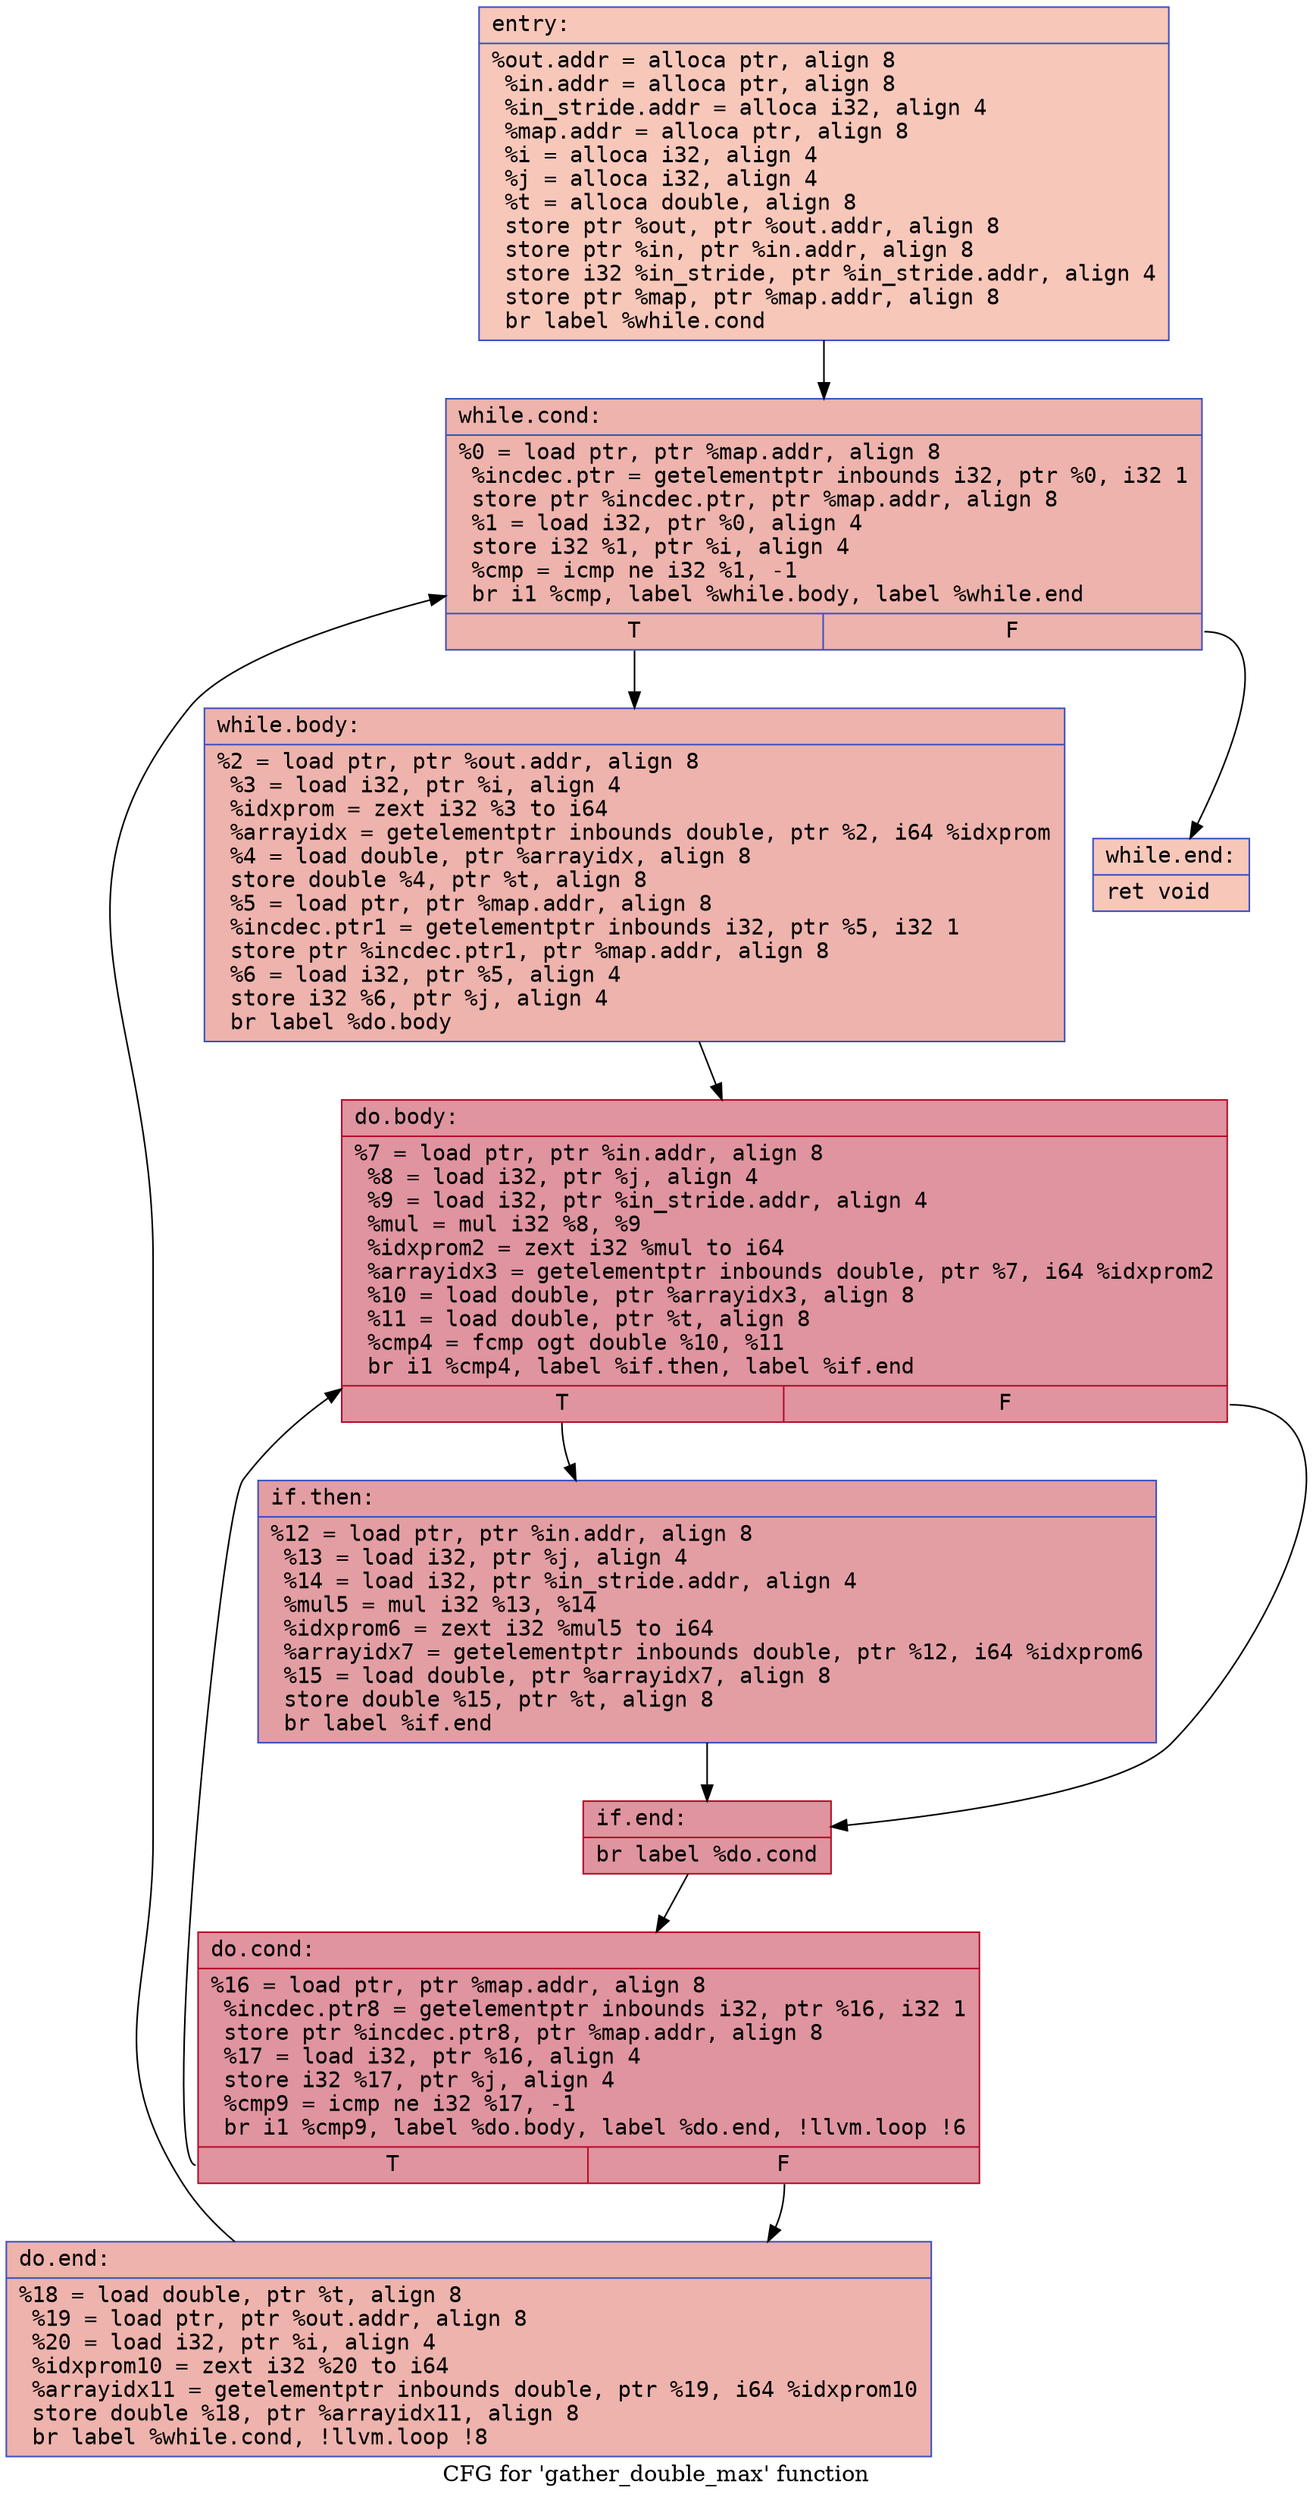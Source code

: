digraph "CFG for 'gather_double_max' function" {
	label="CFG for 'gather_double_max' function";

	Node0x55e011cb34a0 [shape=record,color="#3d50c3ff", style=filled, fillcolor="#ec7f6370" fontname="Courier",label="{entry:\l|  %out.addr = alloca ptr, align 8\l  %in.addr = alloca ptr, align 8\l  %in_stride.addr = alloca i32, align 4\l  %map.addr = alloca ptr, align 8\l  %i = alloca i32, align 4\l  %j = alloca i32, align 4\l  %t = alloca double, align 8\l  store ptr %out, ptr %out.addr, align 8\l  store ptr %in, ptr %in.addr, align 8\l  store i32 %in_stride, ptr %in_stride.addr, align 4\l  store ptr %map, ptr %map.addr, align 8\l  br label %while.cond\l}"];
	Node0x55e011cb34a0 -> Node0x55e011cb3b20[tooltip="entry -> while.cond\nProbability 100.00%" ];
	Node0x55e011cb3b20 [shape=record,color="#3d50c3ff", style=filled, fillcolor="#d6524470" fontname="Courier",label="{while.cond:\l|  %0 = load ptr, ptr %map.addr, align 8\l  %incdec.ptr = getelementptr inbounds i32, ptr %0, i32 1\l  store ptr %incdec.ptr, ptr %map.addr, align 8\l  %1 = load i32, ptr %0, align 4\l  store i32 %1, ptr %i, align 4\l  %cmp = icmp ne i32 %1, -1\l  br i1 %cmp, label %while.body, label %while.end\l|{<s0>T|<s1>F}}"];
	Node0x55e011cb3b20:s0 -> Node0x55e011cb40b0[tooltip="while.cond -> while.body\nProbability 96.88%" ];
	Node0x55e011cb3b20:s1 -> Node0x55e011cb4130[tooltip="while.cond -> while.end\nProbability 3.12%" ];
	Node0x55e011cb40b0 [shape=record,color="#3d50c3ff", style=filled, fillcolor="#d6524470" fontname="Courier",label="{while.body:\l|  %2 = load ptr, ptr %out.addr, align 8\l  %3 = load i32, ptr %i, align 4\l  %idxprom = zext i32 %3 to i64\l  %arrayidx = getelementptr inbounds double, ptr %2, i64 %idxprom\l  %4 = load double, ptr %arrayidx, align 8\l  store double %4, ptr %t, align 8\l  %5 = load ptr, ptr %map.addr, align 8\l  %incdec.ptr1 = getelementptr inbounds i32, ptr %5, i32 1\l  store ptr %incdec.ptr1, ptr %map.addr, align 8\l  %6 = load i32, ptr %5, align 4\l  store i32 %6, ptr %j, align 4\l  br label %do.body\l}"];
	Node0x55e011cb40b0 -> Node0x55e011cb48d0[tooltip="while.body -> do.body\nProbability 100.00%" ];
	Node0x55e011cb48d0 [shape=record,color="#b70d28ff", style=filled, fillcolor="#b70d2870" fontname="Courier",label="{do.body:\l|  %7 = load ptr, ptr %in.addr, align 8\l  %8 = load i32, ptr %j, align 4\l  %9 = load i32, ptr %in_stride.addr, align 4\l  %mul = mul i32 %8, %9\l  %idxprom2 = zext i32 %mul to i64\l  %arrayidx3 = getelementptr inbounds double, ptr %7, i64 %idxprom2\l  %10 = load double, ptr %arrayidx3, align 8\l  %11 = load double, ptr %t, align 8\l  %cmp4 = fcmp ogt double %10, %11\l  br i1 %cmp4, label %if.then, label %if.end\l|{<s0>T|<s1>F}}"];
	Node0x55e011cb48d0:s0 -> Node0x55e011cb3ba0[tooltip="do.body -> if.then\nProbability 50.00%" ];
	Node0x55e011cb48d0:s1 -> Node0x55e011cb3c10[tooltip="do.body -> if.end\nProbability 50.00%" ];
	Node0x55e011cb3ba0 [shape=record,color="#3d50c3ff", style=filled, fillcolor="#be242e70" fontname="Courier",label="{if.then:\l|  %12 = load ptr, ptr %in.addr, align 8\l  %13 = load i32, ptr %j, align 4\l  %14 = load i32, ptr %in_stride.addr, align 4\l  %mul5 = mul i32 %13, %14\l  %idxprom6 = zext i32 %mul5 to i64\l  %arrayidx7 = getelementptr inbounds double, ptr %12, i64 %idxprom6\l  %15 = load double, ptr %arrayidx7, align 8\l  store double %15, ptr %t, align 8\l  br label %if.end\l}"];
	Node0x55e011cb3ba0 -> Node0x55e011cb3c10[tooltip="if.then -> if.end\nProbability 100.00%" ];
	Node0x55e011cb3c10 [shape=record,color="#b70d28ff", style=filled, fillcolor="#b70d2870" fontname="Courier",label="{if.end:\l|  br label %do.cond\l}"];
	Node0x55e011cb3c10 -> Node0x55e011cb5750[tooltip="if.end -> do.cond\nProbability 100.00%" ];
	Node0x55e011cb5750 [shape=record,color="#b70d28ff", style=filled, fillcolor="#b70d2870" fontname="Courier",label="{do.cond:\l|  %16 = load ptr, ptr %map.addr, align 8\l  %incdec.ptr8 = getelementptr inbounds i32, ptr %16, i32 1\l  store ptr %incdec.ptr8, ptr %map.addr, align 8\l  %17 = load i32, ptr %16, align 4\l  store i32 %17, ptr %j, align 4\l  %cmp9 = icmp ne i32 %17, -1\l  br i1 %cmp9, label %do.body, label %do.end, !llvm.loop !6\l|{<s0>T|<s1>F}}"];
	Node0x55e011cb5750:s0 -> Node0x55e011cb48d0[tooltip="do.cond -> do.body\nProbability 96.88%" ];
	Node0x55e011cb5750:s1 -> Node0x55e011cb5bf0[tooltip="do.cond -> do.end\nProbability 3.12%" ];
	Node0x55e011cb5bf0 [shape=record,color="#3d50c3ff", style=filled, fillcolor="#d6524470" fontname="Courier",label="{do.end:\l|  %18 = load double, ptr %t, align 8\l  %19 = load ptr, ptr %out.addr, align 8\l  %20 = load i32, ptr %i, align 4\l  %idxprom10 = zext i32 %20 to i64\l  %arrayidx11 = getelementptr inbounds double, ptr %19, i64 %idxprom10\l  store double %18, ptr %arrayidx11, align 8\l  br label %while.cond, !llvm.loop !8\l}"];
	Node0x55e011cb5bf0 -> Node0x55e011cb3b20[tooltip="do.end -> while.cond\nProbability 100.00%" ];
	Node0x55e011cb4130 [shape=record,color="#3d50c3ff", style=filled, fillcolor="#ec7f6370" fontname="Courier",label="{while.end:\l|  ret void\l}"];
}

